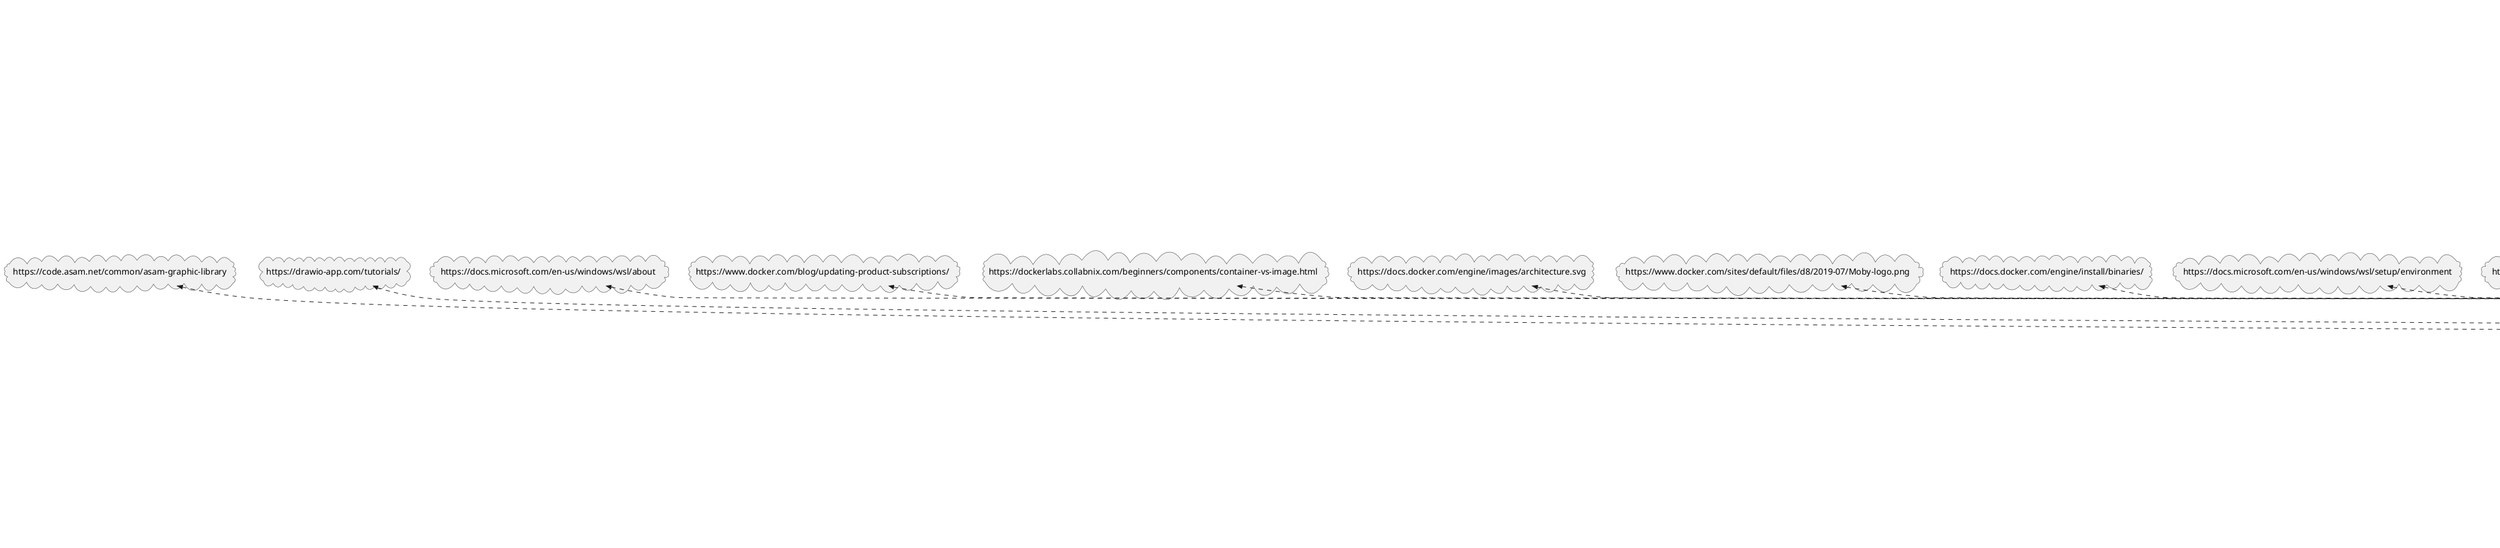 @startuml
component compendium {
rectangle "compendium:nav.adoc" as f0_1
}
component getting-involved {
rectangle "getting-involved:nav.adoc" as f1_1
}
component getting-started {
rectangle "getting-started:nav.adoc" as f2_1
rectangle "getting-started:about-this-guide.adoc" as f2_2
rectangle "getting-started:main.adoc" as f2_3
rectangle "getting-started:new-here.adoc" as f2_4
rectangle "getting-started:quick-setup.adoc" as f2_5
rectangle "getting-started:about_guide/intentions-and-content.adoc" as f2_6
rectangle "getting-started:about_guide/using-this-guide.adoc" as f2_7
rectangle "getting-started:about_guide/working-on-the-guide.adoc" as f2_8
rectangle "getting-started:new_here/asam-contacts.adoc" as f2_9
rectangle "getting-started:new_here/current-projects.adoc" as f2_10
rectangle "getting-started:new_here/how-asam-works.adoc" as f2_11
rectangle "getting-started:new_here/processes-and-workflows-overview.adoc" as f2_12
rectangle "getting-started:new_here/roles-overview.adoc" as f2_13
rectangle "getting-started:new_here/tools-overview.adoc" as f2_14
rectangle "getting-started:quick_setup/docker-standard.adoc" as f2_15
rectangle "getting-started:quick_setup/git-standard.adoc" as f2_16
rectangle "getting-started:quick_setup/microsoft-teams-standard.adoc" as f2_17
rectangle "getting-started:quick_setup/sharepoint-standard.adoc" as f2_18
rectangle "getting-started:quick_setup/vscode-standard.adoc" as f2_19
}
component project-guide {
rectangle "project-guide:nav.adoc" as f3_1
}
component role-specific {
rectangle "role-specific:nav.adoc" as f4_1
rectangle "role-specific:ASAM-Project-Roles.adoc" as f4_2
rectangle "role-specific:home.adoc" as f4_3
}
component ROOT {
rectangle "ROOT:1nav.adoc" as f5_1
rectangle "ROOT:nav.adoc" as f5_2
rectangle "ROOT:home copy.adoc" as f5_3
rectangle "ROOT:home.adoc" as f5_4
rectangle "ROOT:linking-test.adoc" as f5_5
rectangle "ROOT:antora/Build-Antora-Locally.adoc" as f5_6
rectangle "ROOT:antora/Content-Structure.adoc" as f5_7
rectangle "ROOT:guides/Accessing_Compiled_Artifacts.adoc" as f5_8
rectangle "ROOT:guides/Meeting-Guidelines.adoc" as f5_9
rectangle "ROOT:guides/Platforms.adoc" as f5_10
rectangle "ROOT:guides/ProjectGuidelines.adoc" as f5_11
rectangle "ROOT:guides/WhatIsYaml.adoc" as f5_12
rectangle "ROOT:guides/Workflow.adoc" as f5_13
rectangle "ROOT:guides/WritingGuidelines.adoc" as f5_14
rectangle "ROOT:implementers-forum/Feedback-Guide.adoc" as f5_15
rectangle "ROOT:implementers-forum/Scenario-Writers-Guide.adoc" as f5_16
rectangle "ROOT:open-source/ASAM-DCO.adoc" as f5_17
rectangle "ROOT:writing_guidelines/AsciiDoc-Guide.adoc" as f5_18
rectangle "ROOT:writing_guidelines/coding_style_guide.adoc" as f5_19
rectangle "ROOT:writing_guidelines/plantuml_documentation_guide.adoc" as f5_20
rectangle "ROOT:writing_guidelines/writing_guide.adoc" as f5_21
}
component standardization {
rectangle "standardization:nav.adoc" as f6_1
rectangle "standardization:asam-development-process.adoc" as f6_2
rectangle "standardization:development-phase.adoc" as f6_3
rectangle "standardization:home.adoc" as f6_4
rectangle "standardization:proposal-phase.adoc" as f6_5
rectangle "standardization:release-phase.adoc" as f6_6
rectangle "standardization:review-phase.adoc" as f6_7
}
component tasks {
rectangle "tasks:nav.adoc" as f7_1
}
component tooling {
rectangle "tooling:nav.adoc" as f8_1
rectangle "tooling:gitlab.adoc" as f8_2
rectangle "tooling:Microsoft-Teams-and-Sharepoint.adoc" as f8_3
rectangle "tooling:overview.adoc" as f8_4
rectangle "tooling:Setup-Guide.adoc" as f8_5
rectangle "tooling:Shared-OpenX-Calendar.adoc" as f8_6
rectangle "tooling:vscode.adoc" as f8_7
rectangle "tooling:working-without-software-installation.adoc" as f8_8
rectangle "tooling:docker/Docker-For-Asciidoc.adoc" as f8_9
rectangle "tooling:docker/DockerGuide.adoc" as f8_10
rectangle "tooling:docker/Getting-Docker.adoc" as f8_11
rectangle "tooling:docker/StandardDockerConfig.adoc" as f8_12
rectangle "tooling:drawio/DrawIOGuide.adoc" as f8_13
rectangle "tooling:general_guidelines/Setup-Guide.adoc" as f8_14
rectangle "tooling:git/An-Introduction-to-Git.adoc" as f8_15
rectangle "tooling:git/ASAM-Issue-and-MR-Labels.adoc" as f8_16
rectangle "tooling:git/Branch-Naming-Conventions.adoc" as f8_17
rectangle "tooling:git/Branching.adoc" as f8_18
rectangle "tooling:git/CloningRepoTutorial.adoc" as f8_19
rectangle "tooling:git/Commit-Guidelines.adoc" as f8_20
rectangle "tooling:git/Forking.adoc" as f8_21
rectangle "tooling:git/Git-Best-Practices.adoc" as f8_22
rectangle "tooling:git/Merge-Requests.adoc" as f8_23
rectangle "tooling:git/Resolving-Merge-Conflicts.adoc" as f8_24
rectangle "tooling:git/Submodules.adoc" as f8_25
rectangle "tooling:git/Transitioning-to-a-new-workflow.adoc" as f8_26
rectangle "tooling:gitlab/gitlab-further-information.adoc" as f8_27
rectangle "tooling:gitlab/Gitlab-Ide-guide.adoc" as f8_28
rectangle "tooling:gitlab/gitlab-setup.adoc" as f8_29
rectangle "tooling:powershell/PowerShell-Basics.adoc" as f8_30
rectangle "tooling:vscode/Adding-Diagrams-To-VSCode.adoc" as f8_31
rectangle "tooling:vscode/Recommended-VSCode-Extensions.adoc" as f8_32
rectangle "tooling:vscode/Recommended-VSCode-Settings.adoc" as f8_33
rectangle "tooling:vscode/vscode-further-information.adoc" as f8_34
rectangle "tooling:vscode/VSCode-Git-Interaction.adoc" as f8_35
rectangle "tooling:vscode/vscode-guide.adoc" as f8_36
rectangle "tooling:vscode/vscode-setup.adoc" as f8_37
rectangle "tooling:vscode/vscode_extensions.adoc" as f8_38
}

f2_3 -left-> f2_1
f2_4 -left-> f2_1
f2_2 -left-> f2_1
f2_5 -left-> f2_1
f2_4 -left-> f2_3
f2_2 -> f2_3
f2_5 -left-> f2_3
f6_4 -left-> f6_1
f6_2 -left-> f6_1
f6_5 -left-> f6_1
f6_3 -left-> f6_1
f6_7 -left-> f6_1
f6_6 -left-> f6_1
f8_4 -left-> f8_1
f8_2 -left-> f8_1
f8_7 -left-> f8_1
f8_2 -> f8_7

cloud "https://cdn.icon-icons.com/icons2/2415/PNG/512/gitlab_original_logo_icon_146503.png"  as u1
cloud "https://upload.wikimedia.org/wikipedia/commons/thumb/3/3f/Git_icon.svg/240px-Git_icon.svg.png"  as u2
cloud "https://upload.wikimedia.org/wikipedia/commons/thumb/9/9a/Visual_Studio_Code_1.35_icon.svg/240px-Visual_Studio_Code_1.35_icon.svg.png"  as u3
cloud "https://dashboard.snapcraft.io/site_media/appmedia/2019/08/android-chrome-512x512.png"  as u4
cloud "https://github.com/Mogztter/antora-lunr"  as u5
cloud "https://code.asam.net"  as u6
cloud "https://github.com/asam-ev"  as u7
cloud "https://code.asam.net/simulation/standard/openscenario-2.0/-/wikis/docs/git/Transitioning-to-a-new-workflow"  as u8
cloud "https://code.asam.net/help/user/project/quick_actions"  as u9
cloud "https://docs.gitlab.com/ee/user/discussions/#starting-a-review"  as u10
cloud "https://code.asam.net/simulation/standard/openscenario-2.0/-/boards/66"  as u11
cloud "https://code.asam.net/simulation/standard/openscenario-2.0/-/issues?label_name%5B%5D=ScenarioDescription"  as u12
cloud "https://code.asam.net/simulation/standard/openscenario-2.0/-/wikis/Contact-Persons-from-OSC2-Development-Project"  as u13
cloud "https://code.asam.net/simulation/standard/openscenario-2.0/-/issues?label_name%5B%5D=GeneralFeedback"  as u14
cloud "https://code.asam.net/simulation/standard/openscenario-2.0/-/issues/245"  as u15
cloud "https://code.asam.net/simulation/standard/openscenario-2.0/-/issues/new?issue%5Bassignee_id%5D=&issue%5Bmilestone_id%5D=#"  as u16
cloud "https://code.asam.net/simulation/standard/openscenario-2.0/-/jobs/artifacts/master/raw/Language/ASAM_OpenSCENARIO_BS-1-6_Language-Reference-Manual_V2-0-0.html?job=draft"  as u17
cloud "https://asciidoc.org/"  as u18
cloud "https://asciidoctor.org/docs/asciidoc-syntax-quick-reference/"  as u19
cloud "https://asciidoctor.org/docs/user-manual/"  as u20
cloud "https://www.url.com"  as u21
cloud "https://asciidoctor.org/docs/user-manual/#tables"  as u22
cloud "https://asciidoctor.org/docs/user-manual/#include-directive"  as u23
cloud "https://www.python.org/dev/peps/pep-0008/"  as u24
cloud "https://docs.asciidoctor.org/asciidoc/latest/directives/include-tagged-regions/"  as u25
cloud "https://code.asam.net/simulation/resources/-/blob/master/asciidoc_tutorial/asciidoc_tutorial.adoc"  as u26
cloud "https://code.asam.net/simulation/standard/openscenario-2.0/-/tree/master/Documentation/etc/templates"  as u27
cloud "https://code.asam.net/simulation/standard/openscenario-2.0/-/blob/master/Documentation/etc/guides/coding_style_guide.adoc"  as u28
cloud "https://code.asam.net/simulation/standard/openscenario-2.0/-/blob/master/Documentation/etc/guides/plantuml_documentation_guide.adoc"  as u29
cloud "https://code.asam.net/simulation/standard/openscenario-2.0/-/wikis/docs/general_guidelines/Workflow"  as u30
cloud "https://support.microsoft.com/en-us/office/manage-notifications-in-teams-1cc31834-5fe5-412b-8edb-43fecc78413d"  as u31
cloud "https://www.doodle.com"  as u32
cloud "https://code.asam.net/-/profile"  as u33
cloud "https://code.asam.net/profile/keys"  as u34
cloud "https://docs.github.com/en/authentication/connecting-to-github-with-ssh/generating-a-new-ssh-key-and-adding-it-to-the-ssh-agent#adding-your-ssh-key-to-the-ssh-agent"  as u35
cloud "https://stackoverflow.com/questions/52113738/starting-ssh-agent-on-windows-10-fails-unable-to-start-ssh-agent-service-erro"  as u36
cloud "https://outlook.office365.com/owa/calendar/1e9807ec9a8f420fb5b010cd17f4ef0b@asam.net/dd82caebcf5a4c51b22c5eb9a0b220ea3378152309461979582/calendar.ics"  as u37
cloud "https://upload.wikimedia.org/wikipedia/commons/d/df/Microsoft_Office_Outlook_%282018%E2%80%93present%29.svg"  as u38
cloud "https://upload.wikimedia.org/wikipedia/commons/a/a5/Google_Calendar_icon_%282020%29.svg"  as u39
cloud "https://support.microsoft.com/en-us/office/import-or-subscribe-to-a-calendar-in-outlook-com-cff1429c-5af6-41ec-a5b4-74f2c278e98c"  as u40
cloud "https://support.google.com/calendar/answer/37100?co=GENIE.Platform%3DDesktop&hl=en"  as u41
cloud "https://outlook.office365.com/calendar/published/1e9807ec9a8f420fb5b010cd17f4ef0b@asam.net/dd82caebcf5a4c51b22c5eb9a0b220ea3378152309461979582/calendar.html"  as u42
cloud "https://code.asam.net/common/style-resources"  as u43
cloud "https://docs.docker.com/get-started/"  as u44
cloud "https://docs.docker.com/engine/images/architecture.svg"  as u45
cloud "https://dockerlabs.collabnix.com/beginners/components/container-vs-image.html"  as u46
cloud "https://www.docker.com/blog/updating-product-subscriptions/"  as u47
cloud "https://docs.microsoft.com/en-us/windows/wsl/about"  as u48
cloud "https://docs.docker.com/desktop/windows/install/"  as u49
cloud "https://docs.microsoft.com/en-us/windows/wsl/install"  as u50
cloud "https://docs.microsoft.com/en-us/windows/wsl/setup/environment"  as u51
cloud "https://docs.docker.com/engine/install/binaries/"  as u52
cloud "https://www.docker.com/sites/default/files/d8/2019-07/Moby-logo.png"  as u53
cloud "https://drawio-app.com/tutorials/"  as u54
cloud "https://code.asam.net/common/asam-graphic-library"  as u55
cloud "https://help.github.com/articles/about-git-rebase/"  as u56
cloud "https://www.git-tower.com/learn/git/faq/git-squash"  as u57
cloud "http://tbaggery.com/2008/04/19/a-note-about-git-commit-messages.html"  as u58
cloud "https://help.github.com/articles/using-pull-requests/"  as u59
cloud "http://stackoverflow.com/a/17819027"  as u60
cloud "https://tortoisegit.org/"  as u61
cloud "https://docs.gitlab.com/ee/user/project/repository/web_editor.html"  as u62
cloud "https://docs.gitlab.com/ee/user/project/web_ide/#open-the-web-ide"  as u63
cloud "https://docs.gitlab.com/ee/user/project/web_ide/"  as u64
cloud "https://upload.wikimedia.org/wikipedia/commons/2/2f/PowerShell_5.0_icon.png"  as u65
cloud "https://docs.microsoft.com/en-us/powershell/scripting/overview?view=powershell-7.1"  as u66
cloud "https://kroki.io/examples.html"  as u67
cloud "https://code.visualstudio.com/docs/editor/versioncontrol#_git-support"  as u68

f4_3 .up.>> u1
f4_3 .up.>> u2
f4_3 .up.>> u3
f4_3 .up.>> u4
f5_3 .up.>> u1
f5_3 .up.>> u2
f5_3 .up.>> u3
f5_3 .up.>> u4
f5_6 .up.>> u5
f5_10 .up.>> u6
f5_10 .up.>> u7
f5_13 .up.>> u8
f5_13 .up.>> u9
f5_13 .up.>> u10
f5_15 .up.>> u11
f5_15 .up.>> u12
f5_15 .up.>> u13
f5_15 .up.>> u14
f5_15 .up.>> u15
f5_16 .up.>> u16
f5_16 .up.>> u17
f5_16 .up.>> u13
f5_18 .up.>> u18
f5_18 .up.>> u19
f5_18 .up.>> u20
f5_18 .up.>> u21
f5_18 .up.>> u22
f5_18 .up.>> u23
f5_19 .up.>> u24
f5_21 .up.>> u25
f5_21 .up.>> u26
f5_21 .up.>> u27
f5_21 .up.>> u28
f5_21 .up.>> u29
f5_21 .up.>> u30
f8_3 .up.>> u31
f8_3 .up.>> u32
f8_5 .up.>> u6
f8_5 .up.>> u3
f8_5 .up.>> u2
f8_5 .up.>> u33
f8_5 .up.>> u34
f8_5 .up.>> u35
f8_5 .up.>> u36
f8_6 .up.>> u37
f8_6 .up.>> u38
f8_6 .up.>> u39
f8_6 .up.>> u40
f8_6 .up.>> u41
f8_6 .up.>> u42
f8_7 .up.>> u3
f8_9 .up.>> u43
f8_10 .up.>> u44
f8_11 .up.>> u45
f8_11 .up.>> u44
f8_11 .up.>> u46
f8_11 .up.>> u47
f8_11 .up.>> u48
f8_11 .up.>> u49
f8_11 .up.>> u50
f8_11 .up.>> u51
f8_11 .up.>> u52
f8_11 .up.>> u53
f8_13 .up.>> u4
f8_13 .up.>> u54
f8_13 .up.>> u55
f8_14 .up.>> u6
f8_14 .up.>> u3
f8_14 .up.>> u2
f8_14 .up.>> u33
f8_14 .up.>> u34
f8_14 .up.>> u35
f8_14 .up.>> u36
f8_22 .up.>> u56
f8_22 .up.>> u57
f8_22 .up.>> u58
f8_22 .up.>> u59
f8_22 .up.>> u60
f8_25 .up.>> u43
f8_25 .up.>> u61
f8_25 .up.>> u6
f8_27 .up.>> u62
f8_27 .up.>> u63
f8_27 .up.>> u64
f8_28 .up.>> u62
f8_28 .up.>> u63
f8_28 .up.>> u64
f8_30 .up.>> u65
f8_30 .up.>> u66
f8_31 .up.>> u67
f8_35 .up.>> u68
f8_37 .up.>> u3
@enduml